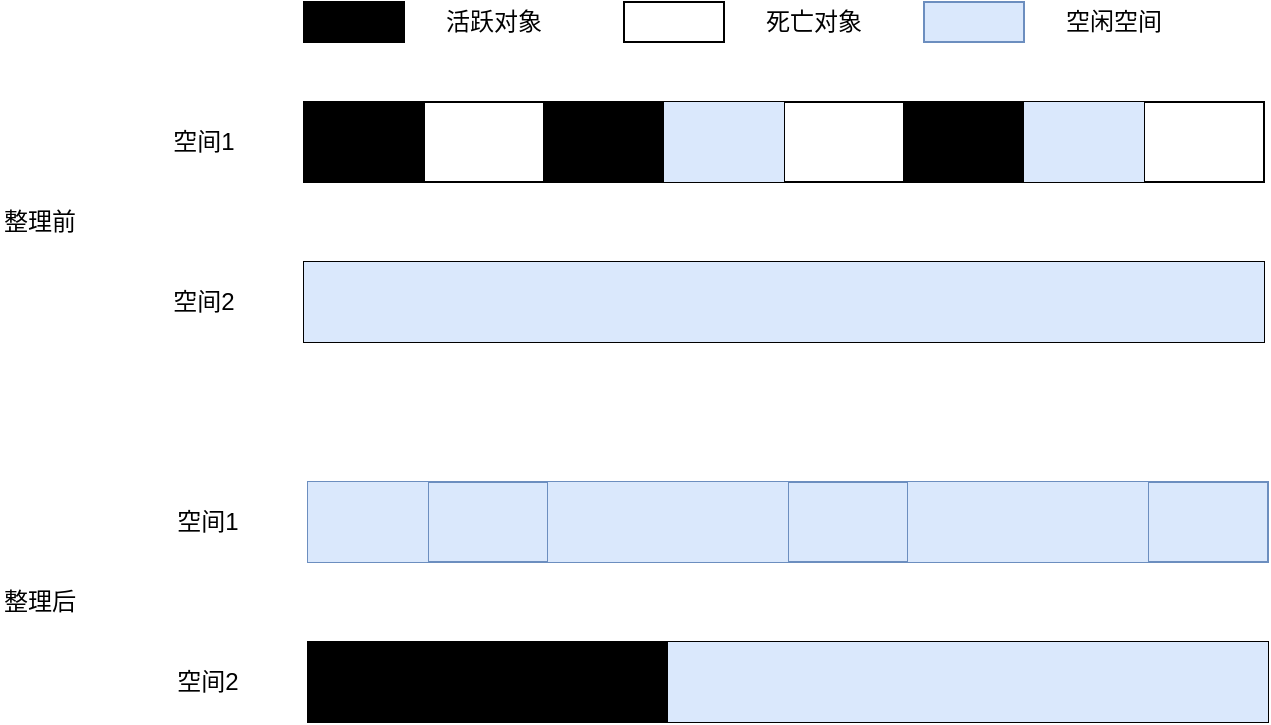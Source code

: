 <mxfile version="14.8.0" type="device"><diagram id="uFdlLDfR7N0vIo_n2x19" name="Page-1"><mxGraphModel dx="990" dy="987" grid="1" gridSize="10" guides="1" tooltips="1" connect="1" arrows="1" fold="1" page="1" pageScale="1" pageWidth="2339" pageHeight="3300" math="0" shadow="0"><root><mxCell id="0"/><mxCell id="1" parent="0"/><mxCell id="I9l05A-xYIW6KdssgAxG-1" value="" style="shape=table;html=1;whiteSpace=wrap;startSize=0;container=1;collapsible=0;childLayout=tableLayout;" vertex="1" parent="1"><mxGeometry x="410" y="440" width="480" height="40" as="geometry"/></mxCell><mxCell id="I9l05A-xYIW6KdssgAxG-2" style="shape=partialRectangle;html=1;whiteSpace=wrap;collapsible=0;dropTarget=0;pointerEvents=0;fillColor=none;top=0;left=0;bottom=0;right=0;points=[[0,0.5],[1,0.5]];portConstraint=eastwest;" vertex="1" parent="I9l05A-xYIW6KdssgAxG-1"><mxGeometry width="480" height="40" as="geometry"/></mxCell><mxCell id="I9l05A-xYIW6KdssgAxG-3" style="shape=partialRectangle;html=1;whiteSpace=wrap;connectable=0;top=0;left=0;bottom=0;right=0;overflow=hidden;fillColor=#000000;" vertex="1" parent="I9l05A-xYIW6KdssgAxG-2"><mxGeometry width="60" height="40" as="geometry"/></mxCell><mxCell id="I9l05A-xYIW6KdssgAxG-4" style="shape=partialRectangle;html=1;whiteSpace=wrap;connectable=0;fillColor=none;top=0;left=0;bottom=0;right=0;overflow=hidden;" vertex="1" parent="I9l05A-xYIW6KdssgAxG-2"><mxGeometry x="60" width="60" height="40" as="geometry"/></mxCell><mxCell id="I9l05A-xYIW6KdssgAxG-5" style="shape=partialRectangle;html=1;whiteSpace=wrap;connectable=0;top=0;left=0;bottom=0;right=0;overflow=hidden;fillColor=#000000;" vertex="1" parent="I9l05A-xYIW6KdssgAxG-2"><mxGeometry x="120" width="60" height="40" as="geometry"/></mxCell><mxCell id="I9l05A-xYIW6KdssgAxG-6" style="shape=partialRectangle;html=1;whiteSpace=wrap;connectable=0;fillColor=#dae8fc;top=0;left=0;bottom=0;right=0;overflow=hidden;strokeColor=#6c8ebf;" vertex="1" parent="I9l05A-xYIW6KdssgAxG-2"><mxGeometry x="180" width="60" height="40" as="geometry"/></mxCell><mxCell id="I9l05A-xYIW6KdssgAxG-7" style="shape=partialRectangle;html=1;whiteSpace=wrap;connectable=0;fillColor=none;top=0;left=0;bottom=0;right=0;overflow=hidden;" vertex="1" parent="I9l05A-xYIW6KdssgAxG-2"><mxGeometry x="240" width="60" height="40" as="geometry"/></mxCell><mxCell id="I9l05A-xYIW6KdssgAxG-8" style="shape=partialRectangle;html=1;whiteSpace=wrap;connectable=0;top=0;left=0;bottom=0;right=0;overflow=hidden;fillColor=#000000;" vertex="1" parent="I9l05A-xYIW6KdssgAxG-2"><mxGeometry x="300" width="60" height="40" as="geometry"/></mxCell><mxCell id="I9l05A-xYIW6KdssgAxG-9" style="shape=partialRectangle;html=1;whiteSpace=wrap;connectable=0;fillColor=#dae8fc;top=0;left=0;bottom=0;right=0;overflow=hidden;strokeColor=#6c8ebf;" vertex="1" parent="I9l05A-xYIW6KdssgAxG-2"><mxGeometry x="360" width="60" height="40" as="geometry"/></mxCell><mxCell id="I9l05A-xYIW6KdssgAxG-10" style="shape=partialRectangle;html=1;whiteSpace=wrap;connectable=0;fillColor=none;top=0;left=0;bottom=0;right=0;overflow=hidden;" vertex="1" parent="I9l05A-xYIW6KdssgAxG-2"><mxGeometry x="420" width="60" height="40" as="geometry"/></mxCell><mxCell id="I9l05A-xYIW6KdssgAxG-11" value="" style="shape=table;html=1;whiteSpace=wrap;startSize=0;container=1;collapsible=0;childLayout=tableLayout;" vertex="1" parent="1"><mxGeometry x="410" y="520" width="480" height="40" as="geometry"/></mxCell><mxCell id="I9l05A-xYIW6KdssgAxG-12" style="shape=partialRectangle;html=1;whiteSpace=wrap;collapsible=0;dropTarget=0;pointerEvents=0;fillColor=none;top=0;left=0;bottom=0;right=0;points=[[0,0.5],[1,0.5]];portConstraint=eastwest;" vertex="1" parent="I9l05A-xYIW6KdssgAxG-11"><mxGeometry width="480" height="40" as="geometry"/></mxCell><mxCell id="I9l05A-xYIW6KdssgAxG-13" style="shape=partialRectangle;html=1;whiteSpace=wrap;connectable=0;top=0;left=0;bottom=0;right=0;overflow=hidden;fillColor=#dae8fc;strokeColor=#6c8ebf;" vertex="1" parent="I9l05A-xYIW6KdssgAxG-12"><mxGeometry width="60" height="40" as="geometry"/></mxCell><mxCell id="I9l05A-xYIW6KdssgAxG-14" style="shape=partialRectangle;html=1;whiteSpace=wrap;connectable=0;fillColor=#dae8fc;top=0;left=0;bottom=0;right=0;overflow=hidden;strokeColor=#6c8ebf;" vertex="1" parent="I9l05A-xYIW6KdssgAxG-12"><mxGeometry x="60" width="60" height="40" as="geometry"/></mxCell><mxCell id="I9l05A-xYIW6KdssgAxG-15" style="shape=partialRectangle;html=1;whiteSpace=wrap;connectable=0;top=0;left=0;bottom=0;right=0;overflow=hidden;fillColor=#dae8fc;strokeColor=#6c8ebf;" vertex="1" parent="I9l05A-xYIW6KdssgAxG-12"><mxGeometry x="120" width="60" height="40" as="geometry"/></mxCell><mxCell id="I9l05A-xYIW6KdssgAxG-16" style="shape=partialRectangle;html=1;whiteSpace=wrap;connectable=0;fillColor=#dae8fc;top=0;left=0;bottom=0;right=0;overflow=hidden;strokeColor=#6c8ebf;" vertex="1" parent="I9l05A-xYIW6KdssgAxG-12"><mxGeometry x="180" width="60" height="40" as="geometry"/></mxCell><mxCell id="I9l05A-xYIW6KdssgAxG-17" style="shape=partialRectangle;html=1;whiteSpace=wrap;connectable=0;fillColor=#dae8fc;top=0;left=0;bottom=0;right=0;overflow=hidden;strokeColor=#6c8ebf;" vertex="1" parent="I9l05A-xYIW6KdssgAxG-12"><mxGeometry x="240" width="60" height="40" as="geometry"/></mxCell><mxCell id="I9l05A-xYIW6KdssgAxG-18" style="shape=partialRectangle;html=1;whiteSpace=wrap;connectable=0;top=0;left=0;bottom=0;right=0;overflow=hidden;fillColor=#dae8fc;strokeColor=#6c8ebf;" vertex="1" parent="I9l05A-xYIW6KdssgAxG-12"><mxGeometry x="300" width="60" height="40" as="geometry"/></mxCell><mxCell id="I9l05A-xYIW6KdssgAxG-19" style="shape=partialRectangle;html=1;whiteSpace=wrap;connectable=0;fillColor=#dae8fc;top=0;left=0;bottom=0;right=0;overflow=hidden;strokeColor=#6c8ebf;" vertex="1" parent="I9l05A-xYIW6KdssgAxG-12"><mxGeometry x="360" width="60" height="40" as="geometry"/></mxCell><mxCell id="I9l05A-xYIW6KdssgAxG-20" style="shape=partialRectangle;html=1;whiteSpace=wrap;connectable=0;fillColor=#dae8fc;top=0;left=0;bottom=0;right=0;overflow=hidden;strokeColor=#6c8ebf;" vertex="1" parent="I9l05A-xYIW6KdssgAxG-12"><mxGeometry x="420" width="60" height="40" as="geometry"/></mxCell><mxCell id="I9l05A-xYIW6KdssgAxG-21" value="" style="group" vertex="1" connectable="0" parent="1"><mxGeometry x="410" y="390" width="120" height="20" as="geometry"/></mxCell><mxCell id="I9l05A-xYIW6KdssgAxG-22" value="" style="rounded=0;whiteSpace=wrap;html=1;fillColor=#000000;" vertex="1" parent="I9l05A-xYIW6KdssgAxG-21"><mxGeometry width="50" height="20" as="geometry"/></mxCell><mxCell id="I9l05A-xYIW6KdssgAxG-23" value="活跃对象" style="text;html=1;strokeColor=none;fillColor=none;align=center;verticalAlign=middle;whiteSpace=wrap;rounded=0;" vertex="1" parent="I9l05A-xYIW6KdssgAxG-21"><mxGeometry x="70" width="50" height="20" as="geometry"/></mxCell><mxCell id="I9l05A-xYIW6KdssgAxG-24" value="" style="group" vertex="1" connectable="0" parent="1"><mxGeometry x="570" y="390" width="120" height="20" as="geometry"/></mxCell><mxCell id="I9l05A-xYIW6KdssgAxG-25" value="" style="rounded=0;whiteSpace=wrap;html=1;" vertex="1" parent="I9l05A-xYIW6KdssgAxG-24"><mxGeometry width="50" height="20" as="geometry"/></mxCell><mxCell id="I9l05A-xYIW6KdssgAxG-26" value="死亡对象" style="text;html=1;strokeColor=none;fillColor=none;align=center;verticalAlign=middle;whiteSpace=wrap;rounded=0;" vertex="1" parent="I9l05A-xYIW6KdssgAxG-24"><mxGeometry x="70" width="50" height="20" as="geometry"/></mxCell><mxCell id="I9l05A-xYIW6KdssgAxG-27" value="" style="group" vertex="1" connectable="0" parent="1"><mxGeometry x="720" y="390" width="120" height="20" as="geometry"/></mxCell><mxCell id="I9l05A-xYIW6KdssgAxG-28" value="" style="rounded=0;whiteSpace=wrap;html=1;fillColor=#dae8fc;strokeColor=#6c8ebf;" vertex="1" parent="I9l05A-xYIW6KdssgAxG-27"><mxGeometry width="50" height="20" as="geometry"/></mxCell><mxCell id="I9l05A-xYIW6KdssgAxG-29" value="空闲空间" style="text;html=1;strokeColor=none;fillColor=none;align=center;verticalAlign=middle;whiteSpace=wrap;rounded=0;" vertex="1" parent="I9l05A-xYIW6KdssgAxG-27"><mxGeometry x="70" width="50" height="20" as="geometry"/></mxCell><mxCell id="I9l05A-xYIW6KdssgAxG-30" value="空间1" style="text;html=1;strokeColor=none;fillColor=none;align=center;verticalAlign=middle;whiteSpace=wrap;rounded=0;" vertex="1" parent="1"><mxGeometry x="340" y="450" width="40" height="20" as="geometry"/></mxCell><mxCell id="I9l05A-xYIW6KdssgAxG-31" value="空间2" style="text;html=1;strokeColor=none;fillColor=none;align=center;verticalAlign=middle;whiteSpace=wrap;rounded=0;" vertex="1" parent="1"><mxGeometry x="340" y="530" width="40" height="20" as="geometry"/></mxCell><mxCell id="I9l05A-xYIW6KdssgAxG-32" value="" style="shape=table;html=1;whiteSpace=wrap;startSize=0;container=1;collapsible=0;childLayout=tableLayout;fillColor=#dae8fc;strokeColor=#6c8ebf;" vertex="1" parent="1"><mxGeometry x="412" y="630" width="480" height="40" as="geometry"/></mxCell><mxCell id="I9l05A-xYIW6KdssgAxG-33" style="shape=partialRectangle;html=1;whiteSpace=wrap;collapsible=0;dropTarget=0;pointerEvents=0;fillColor=none;top=0;left=0;bottom=0;right=0;points=[[0,0.5],[1,0.5]];portConstraint=eastwest;" vertex="1" parent="I9l05A-xYIW6KdssgAxG-32"><mxGeometry width="480" height="40" as="geometry"/></mxCell><mxCell id="I9l05A-xYIW6KdssgAxG-34" style="shape=partialRectangle;html=1;whiteSpace=wrap;connectable=0;top=0;left=0;bottom=0;right=0;overflow=hidden;fillColor=#dae8fc;strokeColor=#6c8ebf;" vertex="1" parent="I9l05A-xYIW6KdssgAxG-33"><mxGeometry width="60" height="40" as="geometry"/></mxCell><mxCell id="I9l05A-xYIW6KdssgAxG-35" style="shape=partialRectangle;html=1;whiteSpace=wrap;connectable=0;fillColor=none;top=0;left=0;bottom=0;right=0;overflow=hidden;" vertex="1" parent="I9l05A-xYIW6KdssgAxG-33"><mxGeometry x="60" width="60" height="40" as="geometry"/></mxCell><mxCell id="I9l05A-xYIW6KdssgAxG-36" style="shape=partialRectangle;html=1;whiteSpace=wrap;connectable=0;top=0;left=0;bottom=0;right=0;overflow=hidden;fillColor=#dae8fc;strokeColor=#6c8ebf;" vertex="1" parent="I9l05A-xYIW6KdssgAxG-33"><mxGeometry x="120" width="60" height="40" as="geometry"/></mxCell><mxCell id="I9l05A-xYIW6KdssgAxG-37" style="shape=partialRectangle;html=1;whiteSpace=wrap;connectable=0;fillColor=#dae8fc;top=0;left=0;bottom=0;right=0;overflow=hidden;strokeColor=#6c8ebf;" vertex="1" parent="I9l05A-xYIW6KdssgAxG-33"><mxGeometry x="180" width="60" height="40" as="geometry"/></mxCell><mxCell id="I9l05A-xYIW6KdssgAxG-38" style="shape=partialRectangle;html=1;whiteSpace=wrap;connectable=0;fillColor=none;top=0;left=0;bottom=0;right=0;overflow=hidden;" vertex="1" parent="I9l05A-xYIW6KdssgAxG-33"><mxGeometry x="240" width="60" height="40" as="geometry"/></mxCell><mxCell id="I9l05A-xYIW6KdssgAxG-39" style="shape=partialRectangle;html=1;whiteSpace=wrap;connectable=0;top=0;left=0;bottom=0;right=0;overflow=hidden;fillColor=#dae8fc;strokeColor=#6c8ebf;" vertex="1" parent="I9l05A-xYIW6KdssgAxG-33"><mxGeometry x="300" width="60" height="40" as="geometry"/></mxCell><mxCell id="I9l05A-xYIW6KdssgAxG-40" style="shape=partialRectangle;html=1;whiteSpace=wrap;connectable=0;fillColor=#dae8fc;top=0;left=0;bottom=0;right=0;overflow=hidden;strokeColor=#6c8ebf;" vertex="1" parent="I9l05A-xYIW6KdssgAxG-33"><mxGeometry x="360" width="60" height="40" as="geometry"/></mxCell><mxCell id="I9l05A-xYIW6KdssgAxG-41" style="shape=partialRectangle;html=1;whiteSpace=wrap;connectable=0;fillColor=none;top=0;left=0;bottom=0;right=0;overflow=hidden;" vertex="1" parent="I9l05A-xYIW6KdssgAxG-33"><mxGeometry x="420" width="60" height="40" as="geometry"/></mxCell><mxCell id="I9l05A-xYIW6KdssgAxG-42" value="" style="shape=table;html=1;whiteSpace=wrap;startSize=0;container=1;collapsible=0;childLayout=tableLayout;" vertex="1" parent="1"><mxGeometry x="412" y="710" width="480" height="40" as="geometry"/></mxCell><mxCell id="I9l05A-xYIW6KdssgAxG-43" style="shape=partialRectangle;html=1;whiteSpace=wrap;collapsible=0;dropTarget=0;pointerEvents=0;fillColor=none;top=0;left=0;bottom=0;right=0;points=[[0,0.5],[1,0.5]];portConstraint=eastwest;" vertex="1" parent="I9l05A-xYIW6KdssgAxG-42"><mxGeometry width="480" height="40" as="geometry"/></mxCell><mxCell id="I9l05A-xYIW6KdssgAxG-44" style="shape=partialRectangle;html=1;whiteSpace=wrap;connectable=0;top=0;left=0;bottom=0;right=0;overflow=hidden;strokeColor=#6c8ebf;fillColor=#000000;" vertex="1" parent="I9l05A-xYIW6KdssgAxG-43"><mxGeometry width="60" height="40" as="geometry"/></mxCell><mxCell id="I9l05A-xYIW6KdssgAxG-45" style="shape=partialRectangle;html=1;whiteSpace=wrap;connectable=0;top=0;left=0;bottom=0;right=0;overflow=hidden;strokeColor=#6c8ebf;fillColor=#000000;" vertex="1" parent="I9l05A-xYIW6KdssgAxG-43"><mxGeometry x="60" width="60" height="40" as="geometry"/></mxCell><mxCell id="I9l05A-xYIW6KdssgAxG-46" style="shape=partialRectangle;html=1;whiteSpace=wrap;connectable=0;top=0;left=0;bottom=0;right=0;overflow=hidden;strokeColor=#6c8ebf;fillColor=#000000;" vertex="1" parent="I9l05A-xYIW6KdssgAxG-43"><mxGeometry x="120" width="60" height="40" as="geometry"/></mxCell><mxCell id="I9l05A-xYIW6KdssgAxG-47" style="shape=partialRectangle;html=1;whiteSpace=wrap;connectable=0;fillColor=#dae8fc;top=0;left=0;bottom=0;right=0;overflow=hidden;strokeColor=#6c8ebf;" vertex="1" parent="I9l05A-xYIW6KdssgAxG-43"><mxGeometry x="180" width="60" height="40" as="geometry"/></mxCell><mxCell id="I9l05A-xYIW6KdssgAxG-48" style="shape=partialRectangle;html=1;whiteSpace=wrap;connectable=0;fillColor=#dae8fc;top=0;left=0;bottom=0;right=0;overflow=hidden;strokeColor=#6c8ebf;" vertex="1" parent="I9l05A-xYIW6KdssgAxG-43"><mxGeometry x="240" width="60" height="40" as="geometry"/></mxCell><mxCell id="I9l05A-xYIW6KdssgAxG-49" style="shape=partialRectangle;html=1;whiteSpace=wrap;connectable=0;top=0;left=0;bottom=0;right=0;overflow=hidden;fillColor=#dae8fc;strokeColor=#6c8ebf;" vertex="1" parent="I9l05A-xYIW6KdssgAxG-43"><mxGeometry x="300" width="60" height="40" as="geometry"/></mxCell><mxCell id="I9l05A-xYIW6KdssgAxG-50" style="shape=partialRectangle;html=1;whiteSpace=wrap;connectable=0;fillColor=#dae8fc;top=0;left=0;bottom=0;right=0;overflow=hidden;strokeColor=#6c8ebf;" vertex="1" parent="I9l05A-xYIW6KdssgAxG-43"><mxGeometry x="360" width="60" height="40" as="geometry"/></mxCell><mxCell id="I9l05A-xYIW6KdssgAxG-51" style="shape=partialRectangle;html=1;whiteSpace=wrap;connectable=0;fillColor=#dae8fc;top=0;left=0;bottom=0;right=0;overflow=hidden;strokeColor=#6c8ebf;" vertex="1" parent="I9l05A-xYIW6KdssgAxG-43"><mxGeometry x="420" width="60" height="40" as="geometry"/></mxCell><mxCell id="I9l05A-xYIW6KdssgAxG-52" value="空间1" style="text;html=1;strokeColor=none;fillColor=none;align=center;verticalAlign=middle;whiteSpace=wrap;rounded=0;" vertex="1" parent="1"><mxGeometry x="342" y="640" width="40" height="20" as="geometry"/></mxCell><mxCell id="I9l05A-xYIW6KdssgAxG-53" value="空间2" style="text;html=1;strokeColor=none;fillColor=none;align=center;verticalAlign=middle;whiteSpace=wrap;rounded=0;" vertex="1" parent="1"><mxGeometry x="342" y="720" width="40" height="20" as="geometry"/></mxCell><mxCell id="I9l05A-xYIW6KdssgAxG-63" value="整理前" style="text;html=1;strokeColor=none;fillColor=none;align=center;verticalAlign=middle;whiteSpace=wrap;rounded=0;" vertex="1" parent="1"><mxGeometry x="258" y="490" width="40" height="20" as="geometry"/></mxCell><mxCell id="I9l05A-xYIW6KdssgAxG-64" value="整理后" style="text;html=1;strokeColor=none;fillColor=none;align=center;verticalAlign=middle;whiteSpace=wrap;rounded=0;" vertex="1" parent="1"><mxGeometry x="258" y="680" width="40" height="20" as="geometry"/></mxCell></root></mxGraphModel></diagram></mxfile>